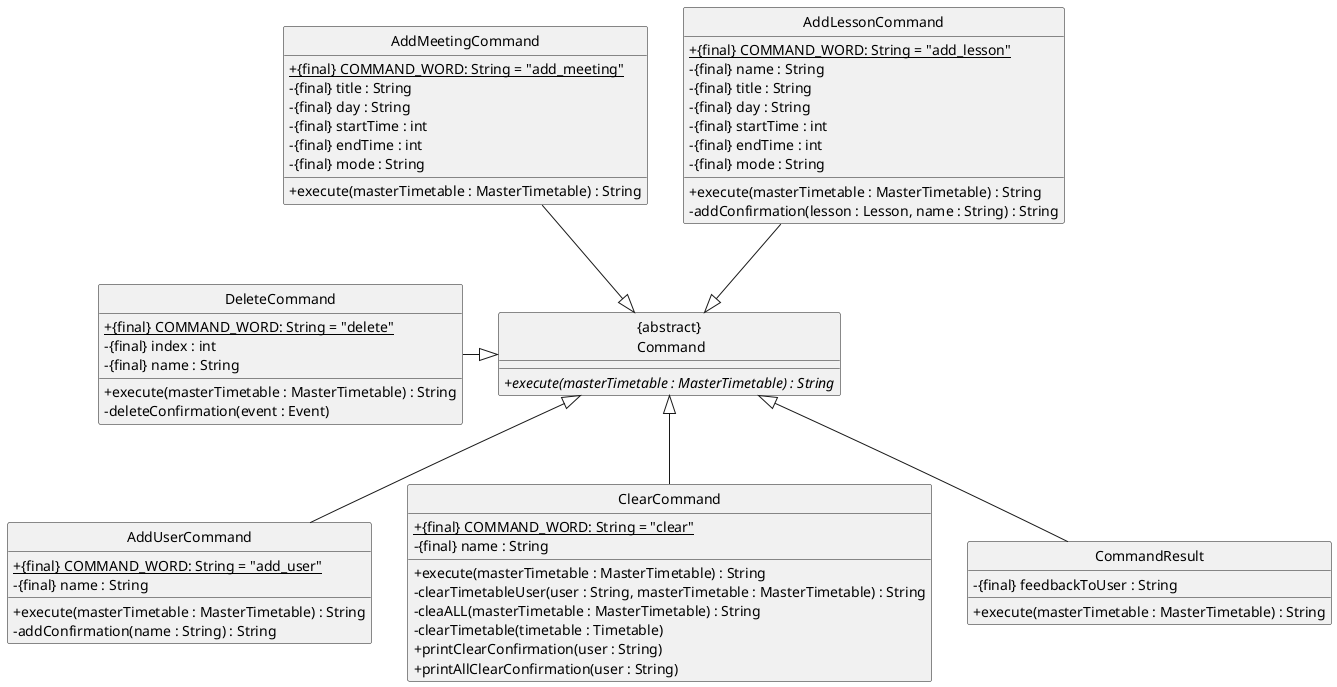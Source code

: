 @startuml
'https://plantuml.com/class-diagram

hide circle
skinparam classAttributeIconSize 0

"{abstract}\n Command" <|-up- AddLessonCommand
"{abstract}\n Command" <|-up- AddMeetingCommand
"{abstract}\n Command" <|-- AddUserCommand
"{abstract}\n Command" <|-- ClearCommand
"{abstract}\n Command" <|-- CommandResult
"{abstract}\n Command" <|-left- DeleteCommand

class AddLessonCommand {
+ {static} {final} COMMAND_WORD: String = "add_lesson"
- {final} name : String
- {final} title : String
- {final} day : String
- {final} startTime : int
- {final} endTime : int
- {final} mode : String
+ execute(masterTimetable : MasterTimetable) : String
- addConfirmation(lesson : Lesson, name : String) : String
}

class AddMeetingCommand {
+ {static} {final} COMMAND_WORD: String = "add_meeting"
- {final} title : String
- {final} day : String
- {final} startTime : int
- {final} endTime : int
- {final} mode : String
+ execute(masterTimetable : MasterTimetable) : String
}

class AddUserCommand {
+ {static} {final} COMMAND_WORD: String = "add_user"
- {final} name : String
+ execute(masterTimetable : MasterTimetable) : String
- addConfirmation(name : String) : String
}

class ClearCommand {
+ {static} {final} COMMAND_WORD: String = "clear"
- {final} name : String
+ execute(masterTimetable : MasterTimetable) : String
- clearTimetableUser(user : String, masterTimetable : MasterTimetable) : String
- cleaALL(masterTimetable : MasterTimetable) : String
- clearTimetable(timetable : Timetable)
+ printClearConfirmation(user : String)
+ printAllClearConfirmation(user : String)
}

class CommandResult {
+ execute(masterTimetable : MasterTimetable) : String
- {final} feedbackToUser : String
}

class "{abstract}\n Command" {
+ {abstract} execute(masterTimetable : MasterTimetable) : String
}

class DeleteCommand {
+ {static} {final} COMMAND_WORD: String = "delete"
- {final} index : int
- {final} name : String
+ execute(masterTimetable : MasterTimetable) : String
- deleteConfirmation(event : Event)
}

@enduml